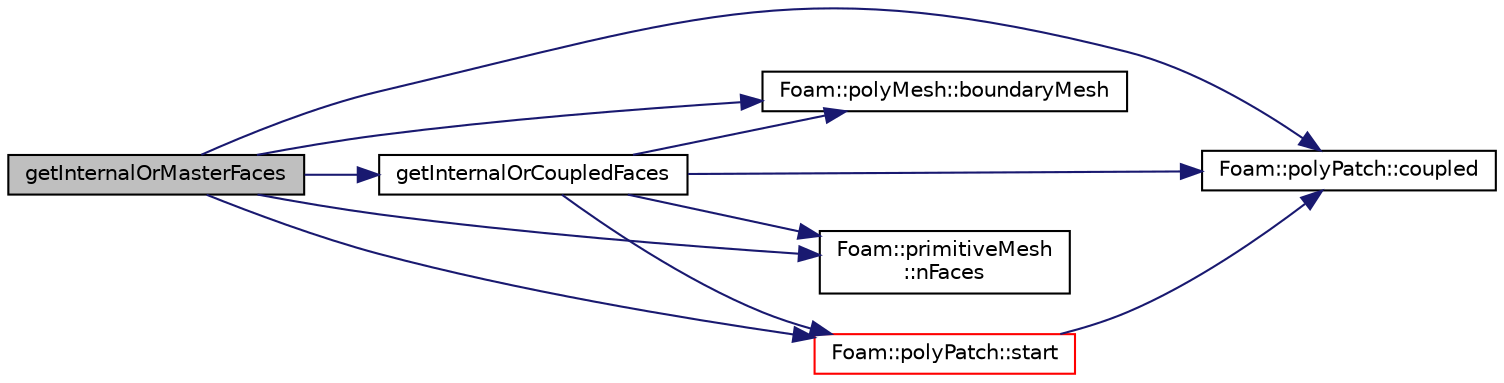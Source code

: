 digraph "getInternalOrMasterFaces"
{
  bgcolor="transparent";
  edge [fontname="Helvetica",fontsize="10",labelfontname="Helvetica",labelfontsize="10"];
  node [fontname="Helvetica",fontsize="10",shape=record];
  rankdir="LR";
  Node10804 [label="getInternalOrMasterFaces",height=0.2,width=0.4,color="black", fillcolor="grey75", style="filled", fontcolor="black"];
  Node10804 -> Node10805 [color="midnightblue",fontsize="10",style="solid",fontname="Helvetica"];
  Node10805 [label="Foam::polyMesh::boundaryMesh",height=0.2,width=0.4,color="black",URL="$a28565.html#a9f2b68c134340291eda6197f47f25484",tooltip="Return boundary mesh. "];
  Node10804 -> Node10806 [color="midnightblue",fontsize="10",style="solid",fontname="Helvetica"];
  Node10806 [label="Foam::polyPatch::coupled",height=0.2,width=0.4,color="black",URL="$a28633.html#a39c01db0e66d00fe0621a0c7e5fc4ead",tooltip="Return true if this patch is geometrically coupled (i.e. faces and. "];
  Node10804 -> Node10807 [color="midnightblue",fontsize="10",style="solid",fontname="Helvetica"];
  Node10807 [label="getInternalOrCoupledFaces",height=0.2,width=0.4,color="black",URL="$a28657.html#a8fd72dca30a47f2a04181c7be9a8ce84",tooltip="Get per face whether it is internal or coupled. "];
  Node10807 -> Node10808 [color="midnightblue",fontsize="10",style="solid",fontname="Helvetica"];
  Node10808 [label="Foam::primitiveMesh\l::nFaces",height=0.2,width=0.4,color="black",URL="$a28685.html#abe602c985a3c9ffa67176e969e77ca6f"];
  Node10807 -> Node10805 [color="midnightblue",fontsize="10",style="solid",fontname="Helvetica"];
  Node10807 -> Node10806 [color="midnightblue",fontsize="10",style="solid",fontname="Helvetica"];
  Node10807 -> Node10809 [color="midnightblue",fontsize="10",style="solid",fontname="Helvetica"];
  Node10809 [label="Foam::polyPatch::start",height=0.2,width=0.4,color="red",URL="$a28633.html#a6bfd3e3abb11e98bdb4b98671cec1234",tooltip="Return start label of this patch in the polyMesh face list. "];
  Node10809 -> Node10806 [color="midnightblue",fontsize="10",style="solid",fontname="Helvetica"];
  Node10804 -> Node10808 [color="midnightblue",fontsize="10",style="solid",fontname="Helvetica"];
  Node10804 -> Node10809 [color="midnightblue",fontsize="10",style="solid",fontname="Helvetica"];
}
